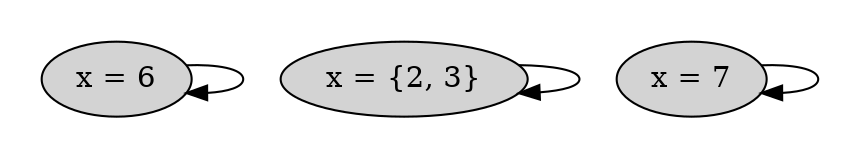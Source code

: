 strict digraph DiskGraph {
nodesep=0.35;
subgraph cluster_graph {
color="white";
-8178219181039606634 [label="x = 7",style = filled]
7370575430079608434 [label="x = {2, 3}",style = filled]
6329252015968950060 [label="x = 6",style = filled]
-8178219181039606634 -> -8178219181039606634 [label="",color="black",fontcolor="black"];
7370575430079608434 -> 7370575430079608434 [label="",color="black",fontcolor="black"];
6329252015968950060 -> 6329252015968950060 [label="",color="black",fontcolor="black"];
{rank = same; -8178219181039606634;6329252015968950060;7370575430079608434;}
}
}